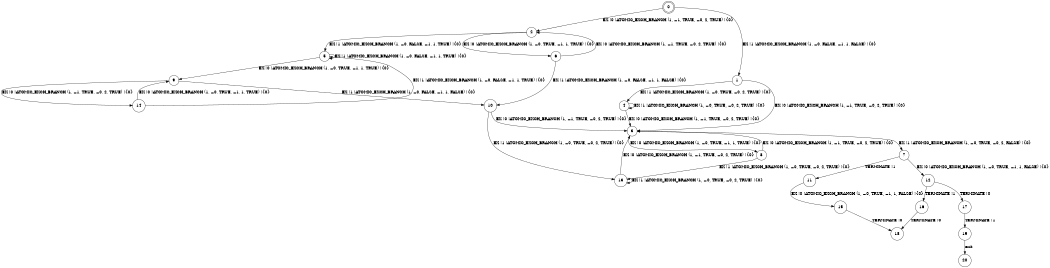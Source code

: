 digraph BCG {
size = "7, 10.5";
center = TRUE;
node [shape = circle];
0 [peripheries = 2];
0 -> 1 [label = "EX !1 !ATOMIC_EXCH_BRANCH (1, +0, FALSE, +1, 1, FALSE) !{0}"];
0 -> 2 [label = "EX !0 !ATOMIC_EXCH_BRANCH (1, +1, TRUE, +0, 2, TRUE) !{0}"];
1 -> 3 [label = "EX !0 !ATOMIC_EXCH_BRANCH (1, +1, TRUE, +0, 2, TRUE) !{0}"];
1 -> 4 [label = "EX !1 !ATOMIC_EXCH_BRANCH (1, +0, TRUE, +0, 2, TRUE) !{0}"];
2 -> 5 [label = "EX !1 !ATOMIC_EXCH_BRANCH (1, +0, FALSE, +1, 1, TRUE) !{0}"];
2 -> 6 [label = "EX !0 !ATOMIC_EXCH_BRANCH (1, +0, TRUE, +1, 1, TRUE) !{0}"];
3 -> 7 [label = "EX !1 !ATOMIC_EXCH_BRANCH (1, +0, TRUE, +0, 2, FALSE) !{0}"];
3 -> 8 [label = "EX !0 !ATOMIC_EXCH_BRANCH (1, +0, TRUE, +1, 1, TRUE) !{0}"];
4 -> 3 [label = "EX !0 !ATOMIC_EXCH_BRANCH (1, +1, TRUE, +0, 2, TRUE) !{0}"];
4 -> 4 [label = "EX !1 !ATOMIC_EXCH_BRANCH (1, +0, TRUE, +0, 2, TRUE) !{0}"];
5 -> 5 [label = "EX !1 !ATOMIC_EXCH_BRANCH (1, +0, FALSE, +1, 1, TRUE) !{0}"];
5 -> 9 [label = "EX !0 !ATOMIC_EXCH_BRANCH (1, +0, TRUE, +1, 1, TRUE) !{0}"];
6 -> 10 [label = "EX !1 !ATOMIC_EXCH_BRANCH (1, +0, FALSE, +1, 1, FALSE) !{0}"];
6 -> 2 [label = "EX !0 !ATOMIC_EXCH_BRANCH (1, +1, TRUE, +0, 2, TRUE) !{0}"];
7 -> 11 [label = "TERMINATE !1"];
7 -> 12 [label = "EX !0 !ATOMIC_EXCH_BRANCH (1, +0, TRUE, +1, 1, FALSE) !{0}"];
8 -> 13 [label = "EX !1 !ATOMIC_EXCH_BRANCH (1, +0, TRUE, +0, 2, TRUE) !{0}"];
8 -> 3 [label = "EX !0 !ATOMIC_EXCH_BRANCH (1, +1, TRUE, +0, 2, TRUE) !{0}"];
9 -> 10 [label = "EX !1 !ATOMIC_EXCH_BRANCH (1, +0, FALSE, +1, 1, FALSE) !{0}"];
9 -> 14 [label = "EX !0 !ATOMIC_EXCH_BRANCH (1, +1, TRUE, +0, 2, TRUE) !{0}"];
10 -> 13 [label = "EX !1 !ATOMIC_EXCH_BRANCH (1, +0, TRUE, +0, 2, TRUE) !{0}"];
10 -> 3 [label = "EX !0 !ATOMIC_EXCH_BRANCH (1, +1, TRUE, +0, 2, TRUE) !{0}"];
11 -> 15 [label = "EX !0 !ATOMIC_EXCH_BRANCH (1, +0, TRUE, +1, 1, FALSE) !{0}"];
12 -> 16 [label = "TERMINATE !1"];
12 -> 17 [label = "TERMINATE !0"];
13 -> 13 [label = "EX !1 !ATOMIC_EXCH_BRANCH (1, +0, TRUE, +0, 2, TRUE) !{0}"];
13 -> 3 [label = "EX !0 !ATOMIC_EXCH_BRANCH (1, +1, TRUE, +0, 2, TRUE) !{0}"];
14 -> 5 [label = "EX !1 !ATOMIC_EXCH_BRANCH (1, +0, FALSE, +1, 1, TRUE) !{0}"];
14 -> 9 [label = "EX !0 !ATOMIC_EXCH_BRANCH (1, +0, TRUE, +1, 1, TRUE) !{0}"];
15 -> 18 [label = "TERMINATE !0"];
16 -> 18 [label = "TERMINATE !0"];
17 -> 19 [label = "TERMINATE !1"];
19 -> 20 [label = "exit"];
}
